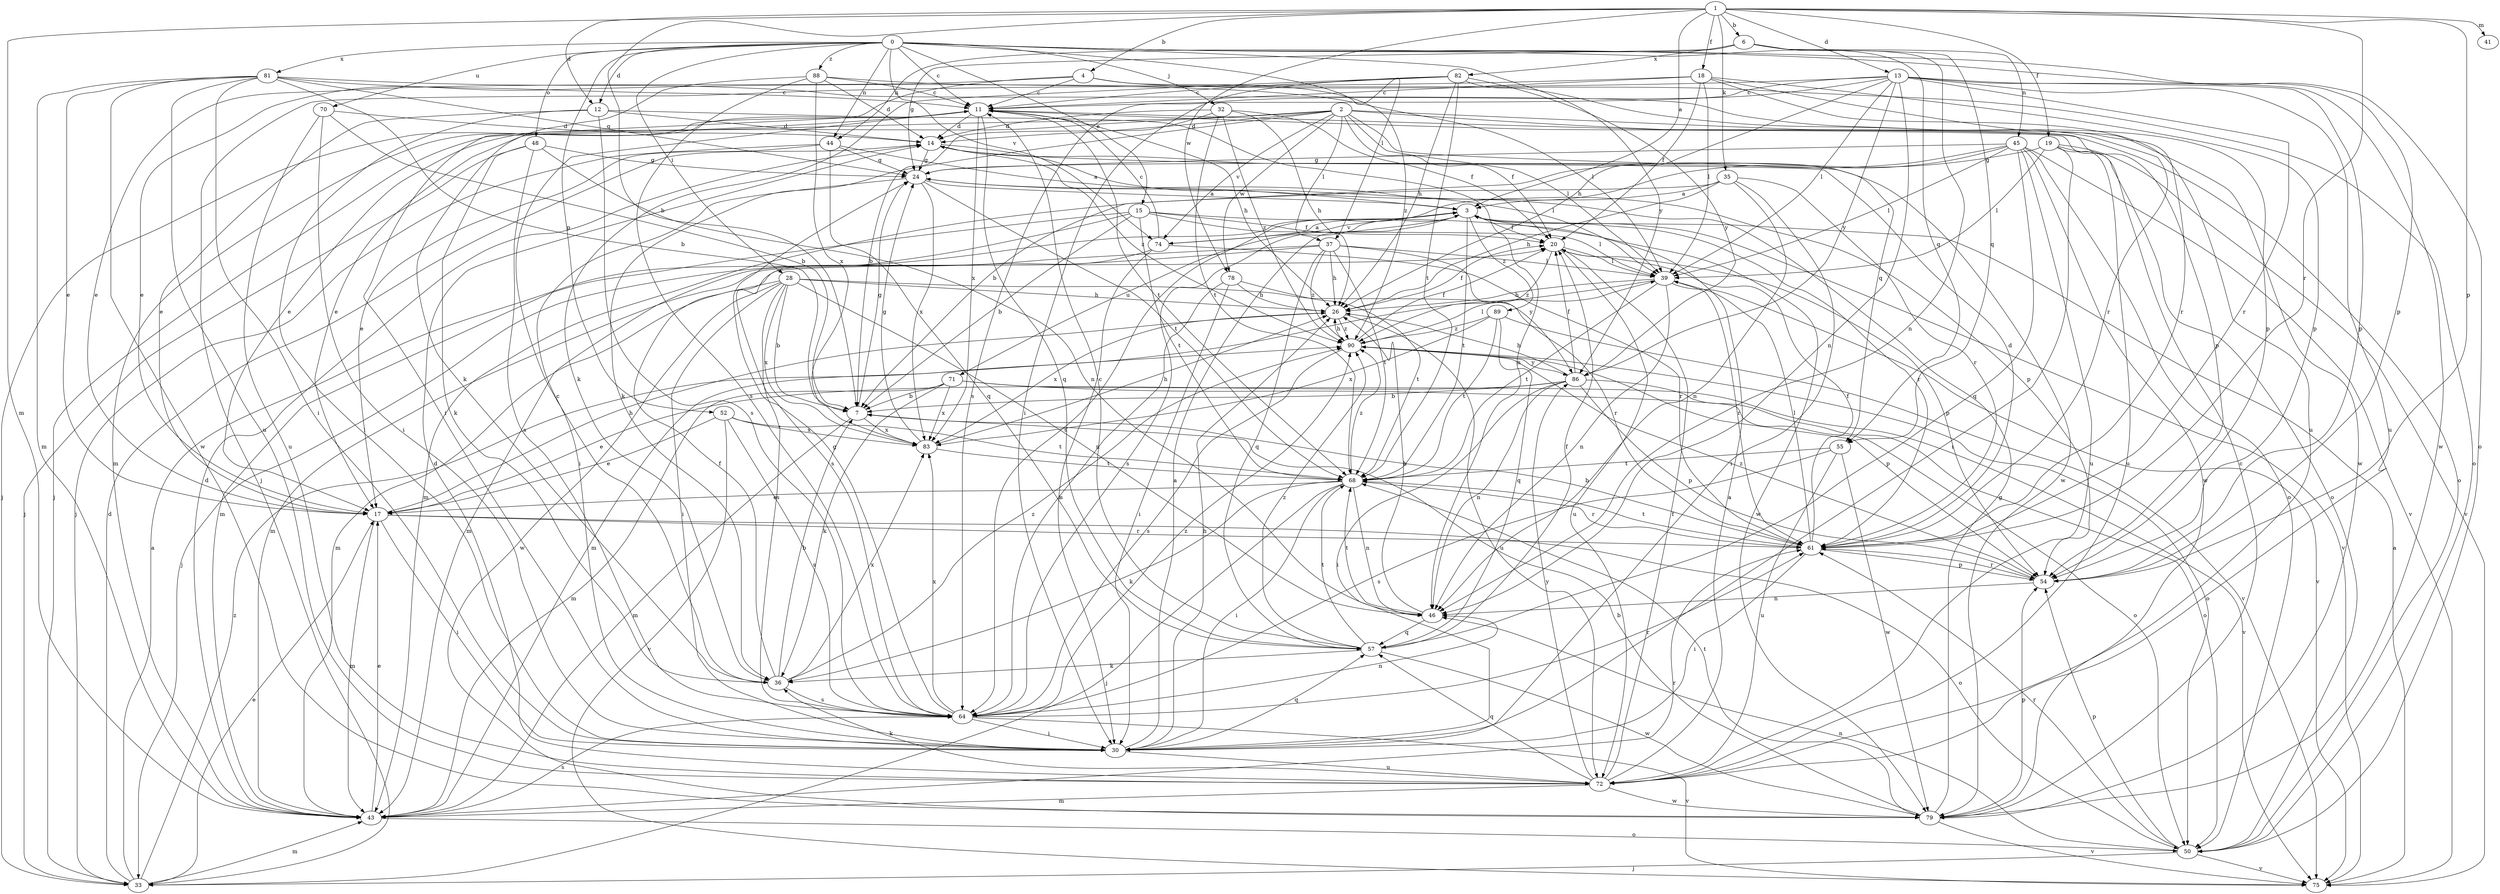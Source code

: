 strict digraph  {
0;
1;
2;
3;
4;
6;
7;
11;
12;
13;
14;
15;
17;
18;
19;
20;
24;
26;
28;
30;
32;
33;
35;
36;
37;
39;
41;
43;
44;
45;
46;
48;
50;
52;
54;
55;
57;
61;
64;
68;
70;
71;
72;
74;
75;
78;
79;
81;
82;
83;
86;
88;
89;
90;
0 -> 11  [label=c];
0 -> 12  [label=d];
0 -> 15  [label=e];
0 -> 28  [label=i];
0 -> 32  [label=j];
0 -> 37  [label=l];
0 -> 44  [label=n];
0 -> 48  [label=o];
0 -> 50  [label=o];
0 -> 52  [label=p];
0 -> 54  [label=p];
0 -> 55  [label=q];
0 -> 70  [label=u];
0 -> 74  [label=v];
0 -> 81  [label=x];
0 -> 86  [label=y];
0 -> 88  [label=z];
1 -> 3  [label=a];
1 -> 4  [label=b];
1 -> 6  [label=b];
1 -> 7  [label=b];
1 -> 12  [label=d];
1 -> 13  [label=d];
1 -> 18  [label=f];
1 -> 19  [label=f];
1 -> 35  [label=k];
1 -> 41  [label=m];
1 -> 43  [label=m];
1 -> 54  [label=p];
1 -> 61  [label=r];
1 -> 78  [label=w];
2 -> 14  [label=d];
2 -> 17  [label=e];
2 -> 20  [label=f];
2 -> 33  [label=j];
2 -> 36  [label=k];
2 -> 37  [label=l];
2 -> 39  [label=l];
2 -> 54  [label=p];
2 -> 55  [label=q];
2 -> 74  [label=v];
2 -> 78  [label=w];
2 -> 79  [label=w];
3 -> 20  [label=f];
3 -> 61  [label=r];
3 -> 64  [label=s];
3 -> 68  [label=t];
3 -> 71  [label=u];
3 -> 74  [label=v];
3 -> 75  [label=v];
3 -> 89  [label=z];
4 -> 11  [label=c];
4 -> 17  [label=e];
4 -> 30  [label=i];
4 -> 50  [label=o];
4 -> 90  [label=z];
6 -> 24  [label=g];
6 -> 44  [label=n];
6 -> 45  [label=n];
6 -> 46  [label=n];
6 -> 55  [label=q];
6 -> 82  [label=x];
7 -> 24  [label=g];
7 -> 43  [label=m];
7 -> 83  [label=x];
11 -> 14  [label=d];
11 -> 17  [label=e];
11 -> 26  [label=h];
11 -> 33  [label=j];
11 -> 43  [label=m];
11 -> 50  [label=o];
11 -> 57  [label=q];
11 -> 68  [label=t];
11 -> 83  [label=x];
12 -> 14  [label=d];
12 -> 17  [label=e];
12 -> 30  [label=i];
12 -> 46  [label=n];
12 -> 64  [label=s];
13 -> 11  [label=c];
13 -> 26  [label=h];
13 -> 33  [label=j];
13 -> 39  [label=l];
13 -> 46  [label=n];
13 -> 54  [label=p];
13 -> 61  [label=r];
13 -> 64  [label=s];
13 -> 72  [label=u];
13 -> 79  [label=w];
13 -> 86  [label=y];
14 -> 24  [label=g];
14 -> 39  [label=l];
14 -> 79  [label=w];
14 -> 90  [label=z];
15 -> 7  [label=b];
15 -> 20  [label=f];
15 -> 39  [label=l];
15 -> 43  [label=m];
15 -> 64  [label=s];
15 -> 68  [label=t];
15 -> 79  [label=w];
17 -> 26  [label=h];
17 -> 30  [label=i];
17 -> 43  [label=m];
17 -> 50  [label=o];
17 -> 61  [label=r];
18 -> 11  [label=c];
18 -> 17  [label=e];
18 -> 20  [label=f];
18 -> 39  [label=l];
18 -> 54  [label=p];
18 -> 61  [label=r];
18 -> 72  [label=u];
19 -> 24  [label=g];
19 -> 30  [label=i];
19 -> 39  [label=l];
19 -> 50  [label=o];
19 -> 72  [label=u];
19 -> 75  [label=v];
20 -> 39  [label=l];
20 -> 54  [label=p];
20 -> 72  [label=u];
20 -> 90  [label=z];
24 -> 3  [label=a];
24 -> 30  [label=i];
24 -> 54  [label=p];
24 -> 68  [label=t];
24 -> 83  [label=x];
26 -> 20  [label=f];
26 -> 72  [label=u];
26 -> 83  [label=x];
26 -> 90  [label=z];
28 -> 7  [label=b];
28 -> 26  [label=h];
28 -> 30  [label=i];
28 -> 43  [label=m];
28 -> 46  [label=n];
28 -> 61  [label=r];
28 -> 64  [label=s];
28 -> 79  [label=w];
28 -> 83  [label=x];
30 -> 3  [label=a];
30 -> 26  [label=h];
30 -> 57  [label=q];
30 -> 72  [label=u];
32 -> 7  [label=b];
32 -> 14  [label=d];
32 -> 20  [label=f];
32 -> 26  [label=h];
32 -> 68  [label=t];
32 -> 90  [label=z];
33 -> 3  [label=a];
33 -> 14  [label=d];
33 -> 17  [label=e];
33 -> 43  [label=m];
33 -> 90  [label=z];
35 -> 3  [label=a];
35 -> 26  [label=h];
35 -> 30  [label=i];
35 -> 43  [label=m];
35 -> 46  [label=n];
35 -> 61  [label=r];
36 -> 7  [label=b];
36 -> 11  [label=c];
36 -> 20  [label=f];
36 -> 64  [label=s];
36 -> 83  [label=x];
36 -> 90  [label=z];
37 -> 26  [label=h];
37 -> 33  [label=j];
37 -> 39  [label=l];
37 -> 43  [label=m];
37 -> 57  [label=q];
37 -> 68  [label=t];
37 -> 86  [label=y];
37 -> 90  [label=z];
39 -> 26  [label=h];
39 -> 43  [label=m];
39 -> 46  [label=n];
39 -> 61  [label=r];
39 -> 68  [label=t];
39 -> 75  [label=v];
43 -> 14  [label=d];
43 -> 17  [label=e];
43 -> 50  [label=o];
43 -> 61  [label=r];
43 -> 64  [label=s];
44 -> 3  [label=a];
44 -> 17  [label=e];
44 -> 24  [label=g];
44 -> 33  [label=j];
44 -> 57  [label=q];
45 -> 7  [label=b];
45 -> 24  [label=g];
45 -> 39  [label=l];
45 -> 50  [label=o];
45 -> 57  [label=q];
45 -> 64  [label=s];
45 -> 72  [label=u];
45 -> 75  [label=v];
45 -> 79  [label=w];
46 -> 26  [label=h];
46 -> 57  [label=q];
46 -> 68  [label=t];
48 -> 24  [label=g];
48 -> 33  [label=j];
48 -> 36  [label=k];
48 -> 46  [label=n];
48 -> 64  [label=s];
50 -> 33  [label=j];
50 -> 46  [label=n];
50 -> 54  [label=p];
50 -> 61  [label=r];
50 -> 75  [label=v];
52 -> 17  [label=e];
52 -> 64  [label=s];
52 -> 68  [label=t];
52 -> 75  [label=v];
52 -> 83  [label=x];
54 -> 46  [label=n];
54 -> 61  [label=r];
54 -> 90  [label=z];
55 -> 64  [label=s];
55 -> 68  [label=t];
55 -> 72  [label=u];
55 -> 79  [label=w];
57 -> 11  [label=c];
57 -> 20  [label=f];
57 -> 36  [label=k];
57 -> 68  [label=t];
57 -> 79  [label=w];
57 -> 90  [label=z];
61 -> 7  [label=b];
61 -> 14  [label=d];
61 -> 20  [label=f];
61 -> 30  [label=i];
61 -> 39  [label=l];
61 -> 54  [label=p];
61 -> 68  [label=t];
64 -> 24  [label=g];
64 -> 30  [label=i];
64 -> 46  [label=n];
64 -> 61  [label=r];
64 -> 75  [label=v];
64 -> 83  [label=x];
64 -> 90  [label=z];
68 -> 17  [label=e];
68 -> 30  [label=i];
68 -> 33  [label=j];
68 -> 36  [label=k];
68 -> 46  [label=n];
68 -> 61  [label=r];
68 -> 90  [label=z];
70 -> 7  [label=b];
70 -> 14  [label=d];
70 -> 30  [label=i];
70 -> 72  [label=u];
71 -> 7  [label=b];
71 -> 36  [label=k];
71 -> 43  [label=m];
71 -> 50  [label=o];
71 -> 75  [label=v];
71 -> 83  [label=x];
72 -> 3  [label=a];
72 -> 14  [label=d];
72 -> 20  [label=f];
72 -> 36  [label=k];
72 -> 43  [label=m];
72 -> 57  [label=q];
72 -> 79  [label=w];
72 -> 86  [label=y];
74 -> 3  [label=a];
74 -> 11  [label=c];
74 -> 30  [label=i];
74 -> 43  [label=m];
74 -> 61  [label=r];
75 -> 3  [label=a];
78 -> 26  [label=h];
78 -> 30  [label=i];
78 -> 64  [label=s];
78 -> 68  [label=t];
79 -> 7  [label=b];
79 -> 11  [label=c];
79 -> 24  [label=g];
79 -> 54  [label=p];
79 -> 68  [label=t];
79 -> 75  [label=v];
81 -> 7  [label=b];
81 -> 11  [label=c];
81 -> 17  [label=e];
81 -> 24  [label=g];
81 -> 30  [label=i];
81 -> 43  [label=m];
81 -> 54  [label=p];
81 -> 72  [label=u];
81 -> 79  [label=w];
82 -> 11  [label=c];
82 -> 26  [label=h];
82 -> 30  [label=i];
82 -> 36  [label=k];
82 -> 61  [label=r];
82 -> 68  [label=t];
82 -> 86  [label=y];
83 -> 24  [label=g];
83 -> 26  [label=h];
83 -> 68  [label=t];
86 -> 7  [label=b];
86 -> 17  [label=e];
86 -> 20  [label=f];
86 -> 26  [label=h];
86 -> 30  [label=i];
86 -> 46  [label=n];
86 -> 50  [label=o];
86 -> 54  [label=p];
88 -> 11  [label=c];
88 -> 14  [label=d];
88 -> 36  [label=k];
88 -> 39  [label=l];
88 -> 64  [label=s];
88 -> 83  [label=x];
89 -> 57  [label=q];
89 -> 68  [label=t];
89 -> 75  [label=v];
89 -> 83  [label=x];
89 -> 90  [label=z];
90 -> 20  [label=f];
90 -> 26  [label=h];
90 -> 39  [label=l];
90 -> 50  [label=o];
90 -> 54  [label=p];
90 -> 64  [label=s];
90 -> 86  [label=y];
}

